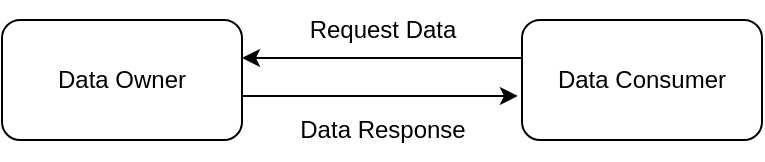 <mxfile version="20.2.4" type="github">
  <diagram id="RSAHegjJtjdL5owUWeSS" name="Page-1">
    <mxGraphModel dx="2066" dy="1133" grid="1" gridSize="10" guides="1" tooltips="1" connect="1" arrows="1" fold="1" page="1" pageScale="1" pageWidth="850" pageHeight="1100" math="0" shadow="0">
      <root>
        <mxCell id="0" />
        <mxCell id="1" parent="0" />
        <mxCell id="hOYvzi7EcpCxlRi6kFeB-1" value="Data Owner" style="rounded=1;whiteSpace=wrap;html=1;" vertex="1" parent="1">
          <mxGeometry x="220" y="420" width="120" height="60" as="geometry" />
        </mxCell>
        <mxCell id="hOYvzi7EcpCxlRi6kFeB-2" value="Data Consumer" style="rounded=1;whiteSpace=wrap;html=1;" vertex="1" parent="1">
          <mxGeometry x="480" y="420" width="120" height="60" as="geometry" />
        </mxCell>
        <mxCell id="hOYvzi7EcpCxlRi6kFeB-3" value="" style="endArrow=classic;html=1;rounded=0;entryX=1;entryY=0.5;entryDx=0;entryDy=0;exitX=0;exitY=0.5;exitDx=0;exitDy=0;" edge="1" parent="1">
          <mxGeometry width="50" height="50" relative="1" as="geometry">
            <mxPoint x="480" y="439" as="sourcePoint" />
            <mxPoint x="340" y="439" as="targetPoint" />
          </mxGeometry>
        </mxCell>
        <mxCell id="hOYvzi7EcpCxlRi6kFeB-4" value="Request Data" style="text;html=1;align=center;verticalAlign=middle;resizable=0;points=[];autosize=1;strokeColor=none;fillColor=none;" vertex="1" parent="1">
          <mxGeometry x="360" y="410" width="100" height="30" as="geometry" />
        </mxCell>
        <mxCell id="hOYvzi7EcpCxlRi6kFeB-5" value="" style="endArrow=classic;html=1;rounded=0;entryX=-0.017;entryY=0.633;entryDx=0;entryDy=0;entryPerimeter=0;exitX=1;exitY=0.633;exitDx=0;exitDy=0;exitPerimeter=0;" edge="1" parent="1" source="hOYvzi7EcpCxlRi6kFeB-1" target="hOYvzi7EcpCxlRi6kFeB-2">
          <mxGeometry width="50" height="50" relative="1" as="geometry">
            <mxPoint x="400" y="600" as="sourcePoint" />
            <mxPoint x="450" y="550" as="targetPoint" />
          </mxGeometry>
        </mxCell>
        <mxCell id="hOYvzi7EcpCxlRi6kFeB-6" value="Data Response" style="text;html=1;align=center;verticalAlign=middle;resizable=0;points=[];autosize=1;strokeColor=none;fillColor=none;" vertex="1" parent="1">
          <mxGeometry x="355" y="460" width="110" height="30" as="geometry" />
        </mxCell>
      </root>
    </mxGraphModel>
  </diagram>
</mxfile>
